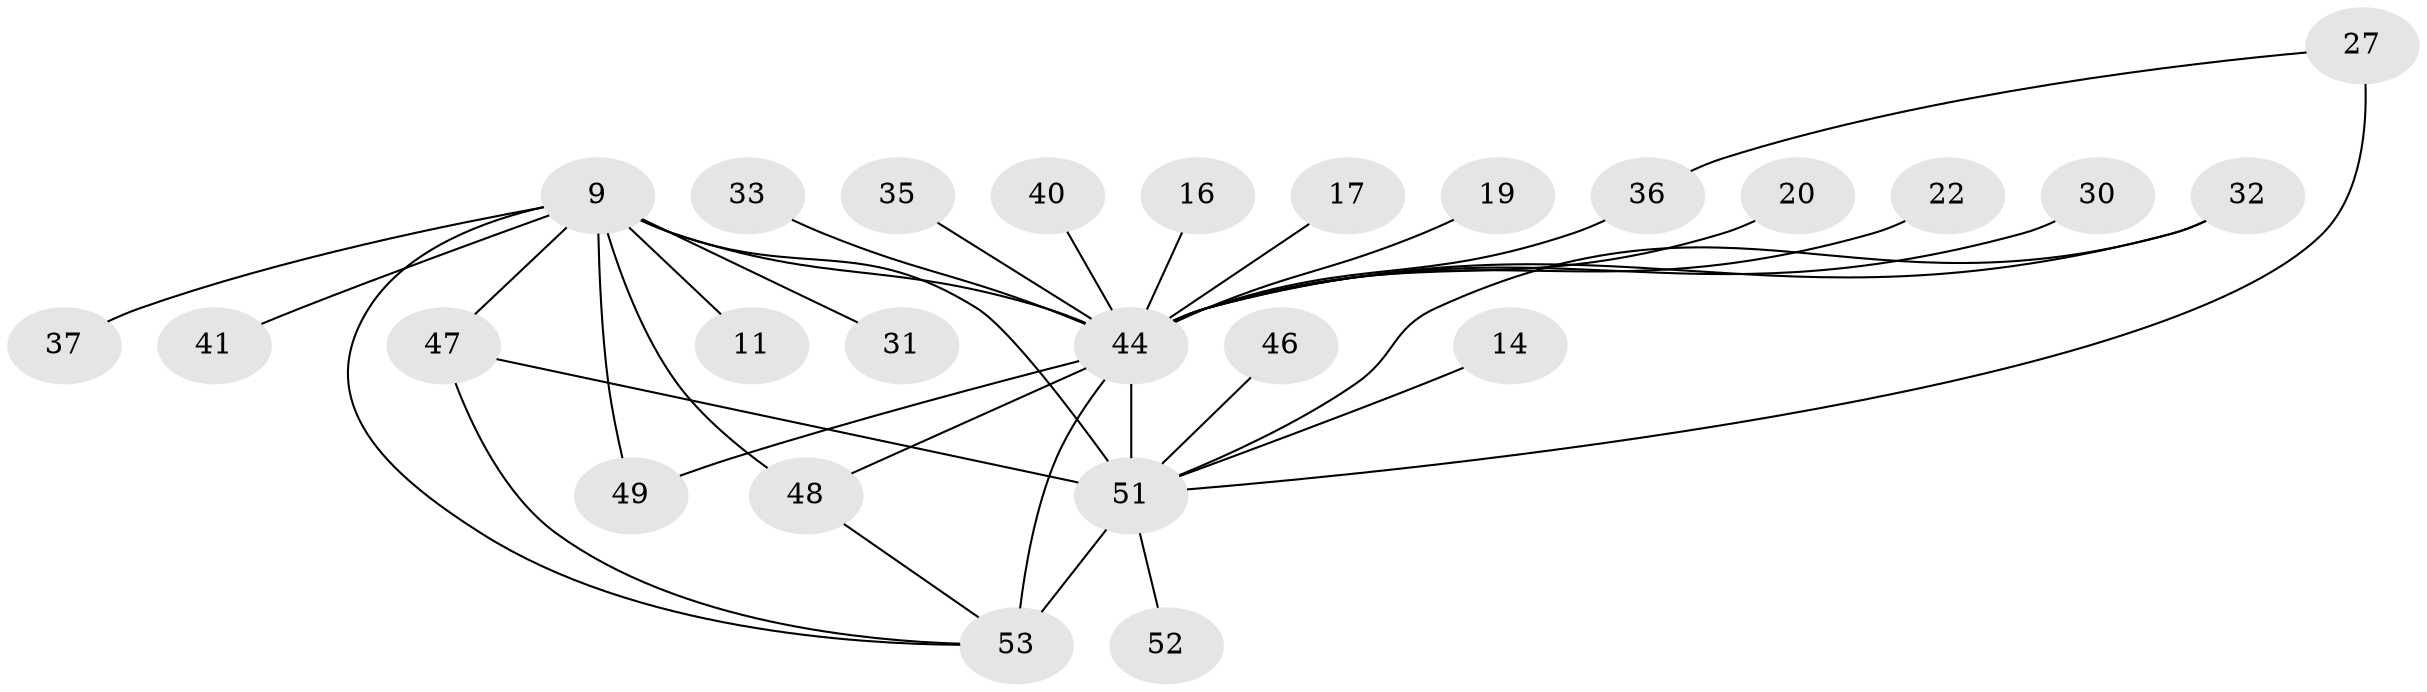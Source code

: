// original degree distribution, {13: 0.018867924528301886, 14: 0.018867924528301886, 19: 0.018867924528301886, 21: 0.018867924528301886, 17: 0.03773584905660377, 12: 0.018867924528301886, 16: 0.03773584905660377, 11: 0.018867924528301886, 2: 0.5094339622641509, 4: 0.07547169811320754, 3: 0.22641509433962265}
// Generated by graph-tools (version 1.1) at 2025/46/03/09/25 04:46:02]
// undirected, 26 vertices, 35 edges
graph export_dot {
graph [start="1"]
  node [color=gray90,style=filled];
  9 [super="+3+1"];
  11;
  14;
  16;
  17;
  19;
  20;
  22;
  27;
  30;
  31;
  32;
  33;
  35;
  36;
  37 [super="+28"];
  40;
  41;
  44 [super="+29+8"];
  46 [super="+26"];
  47 [super="+34"];
  48 [super="+23+42"];
  49;
  51 [super="+43+12+50+6"];
  52 [super="+38"];
  53 [super="+21+10"];
  9 -- 11 [weight=2];
  9 -- 31 [weight=2];
  9 -- 37 [weight=3];
  9 -- 41 [weight=2];
  9 -- 49;
  9 -- 51 [weight=10];
  9 -- 47;
  9 -- 53 [weight=8];
  9 -- 48 [weight=2];
  9 -- 44 [weight=11];
  14 -- 51 [weight=2];
  16 -- 44 [weight=2];
  17 -- 44 [weight=2];
  19 -- 44 [weight=2];
  20 -- 44 [weight=2];
  22 -- 44 [weight=2];
  27 -- 36;
  27 -- 51 [weight=2];
  30 -- 44 [weight=2];
  32 -- 51;
  32 -- 44;
  33 -- 44 [weight=2];
  35 -- 44;
  36 -- 44;
  40 -- 44 [weight=2];
  44 -- 53 [weight=9];
  44 -- 48;
  44 -- 49;
  44 -- 51 [weight=8];
  46 -- 51 [weight=3];
  47 -- 51 [weight=2];
  47 -- 53;
  48 -- 53;
  51 -- 53 [weight=5];
  51 -- 52 [weight=3];
}
